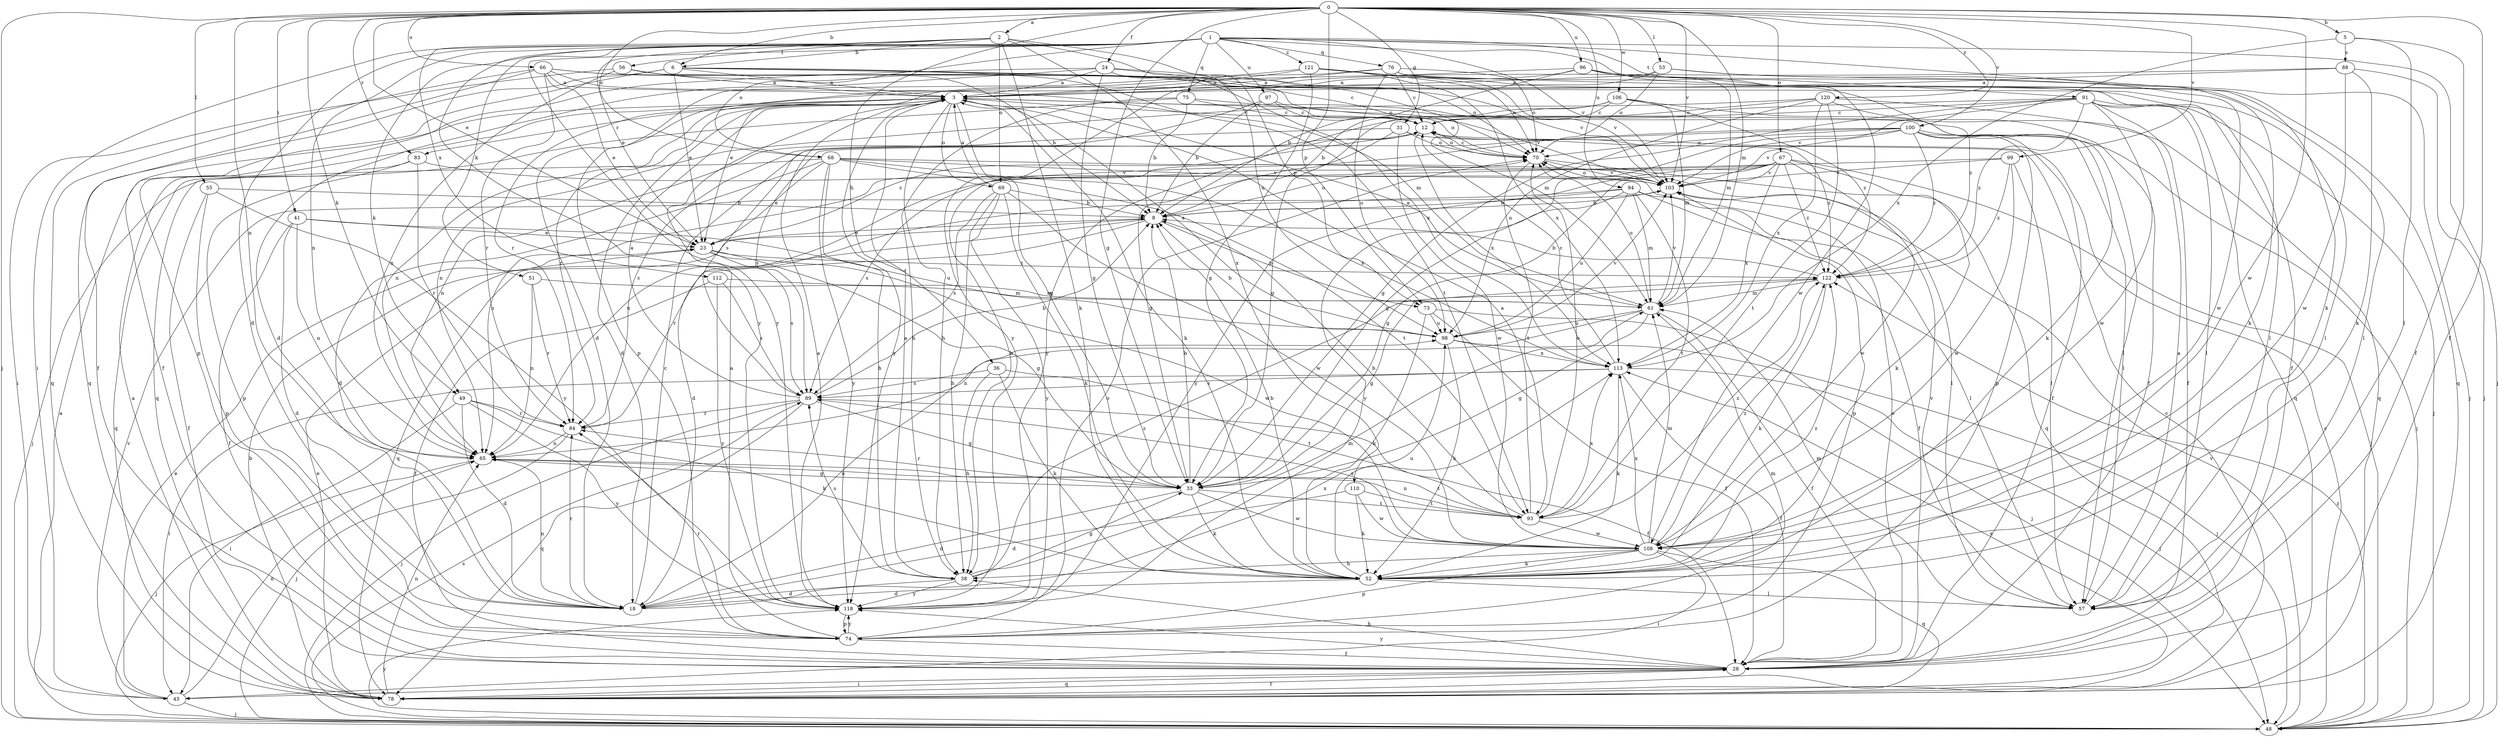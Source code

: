 strict digraph  {
0;
1;
2;
3;
5;
6;
8;
12;
18;
23;
24;
28;
31;
33;
36;
38;
41;
43;
48;
49;
51;
52;
53;
55;
56;
57;
61;
65;
66;
67;
68;
69;
70;
73;
74;
75;
76;
78;
83;
84;
88;
89;
91;
93;
94;
96;
97;
98;
99;
100;
103;
106;
108;
110;
112;
113;
118;
120;
121;
122;
0 -> 2  [label=a];
0 -> 5  [label=b];
0 -> 6  [label=b];
0 -> 23  [label=e];
0 -> 24  [label=f];
0 -> 28  [label=f];
0 -> 31  [label=g];
0 -> 33  [label=g];
0 -> 36  [label=h];
0 -> 41  [label=i];
0 -> 48  [label=j];
0 -> 49  [label=k];
0 -> 53  [label=l];
0 -> 55  [label=l];
0 -> 61  [label=m];
0 -> 65  [label=n];
0 -> 66  [label=o];
0 -> 67  [label=o];
0 -> 68  [label=o];
0 -> 73  [label=p];
0 -> 83  [label=r];
0 -> 94  [label=u];
0 -> 96  [label=u];
0 -> 99  [label=v];
0 -> 100  [label=v];
0 -> 103  [label=v];
0 -> 106  [label=w];
0 -> 108  [label=w];
0 -> 120  [label=z];
1 -> 18  [label=d];
1 -> 43  [label=i];
1 -> 48  [label=j];
1 -> 49  [label=k];
1 -> 51  [label=k];
1 -> 52  [label=k];
1 -> 65  [label=n];
1 -> 68  [label=o];
1 -> 75  [label=q];
1 -> 76  [label=q];
1 -> 91  [label=t];
1 -> 97  [label=u];
1 -> 103  [label=v];
1 -> 108  [label=w];
1 -> 118  [label=y];
1 -> 121  [label=z];
2 -> 6  [label=b];
2 -> 23  [label=e];
2 -> 52  [label=k];
2 -> 56  [label=l];
2 -> 69  [label=o];
2 -> 73  [label=p];
2 -> 98  [label=u];
2 -> 110  [label=x];
2 -> 112  [label=x];
2 -> 118  [label=y];
3 -> 12  [label=c];
3 -> 18  [label=d];
3 -> 33  [label=g];
3 -> 38  [label=h];
3 -> 52  [label=k];
3 -> 57  [label=l];
3 -> 65  [label=n];
3 -> 69  [label=o];
3 -> 83  [label=r];
3 -> 84  [label=r];
3 -> 118  [label=y];
5 -> 28  [label=f];
5 -> 57  [label=l];
5 -> 88  [label=s];
5 -> 113  [label=x];
6 -> 3  [label=a];
6 -> 12  [label=c];
6 -> 23  [label=e];
6 -> 28  [label=f];
6 -> 78  [label=q];
6 -> 93  [label=t];
6 -> 103  [label=v];
8 -> 23  [label=e];
8 -> 70  [label=o];
8 -> 73  [label=p];
8 -> 78  [label=q];
8 -> 84  [label=r];
12 -> 70  [label=o];
12 -> 113  [label=x];
18 -> 12  [label=c];
18 -> 65  [label=n];
18 -> 84  [label=r];
18 -> 98  [label=u];
18 -> 113  [label=x];
23 -> 12  [label=c];
23 -> 33  [label=g];
23 -> 89  [label=s];
23 -> 108  [label=w];
23 -> 122  [label=z];
24 -> 3  [label=a];
24 -> 18  [label=d];
24 -> 33  [label=g];
24 -> 61  [label=m];
24 -> 70  [label=o];
24 -> 74  [label=p];
24 -> 113  [label=x];
28 -> 38  [label=h];
28 -> 43  [label=i];
28 -> 70  [label=o];
28 -> 78  [label=q];
28 -> 118  [label=y];
31 -> 33  [label=g];
31 -> 65  [label=n];
31 -> 70  [label=o];
31 -> 108  [label=w];
31 -> 122  [label=z];
33 -> 8  [label=b];
33 -> 18  [label=d];
33 -> 52  [label=k];
33 -> 84  [label=r];
33 -> 93  [label=t];
33 -> 108  [label=w];
36 -> 38  [label=h];
36 -> 52  [label=k];
36 -> 89  [label=s];
36 -> 93  [label=t];
38 -> 3  [label=a];
38 -> 18  [label=d];
38 -> 33  [label=g];
38 -> 61  [label=m];
38 -> 89  [label=s];
38 -> 118  [label=y];
38 -> 122  [label=z];
41 -> 18  [label=d];
41 -> 23  [label=e];
41 -> 28  [label=f];
41 -> 65  [label=n];
41 -> 98  [label=u];
43 -> 23  [label=e];
43 -> 48  [label=j];
43 -> 65  [label=n];
43 -> 103  [label=v];
48 -> 3  [label=a];
48 -> 12  [label=c];
48 -> 89  [label=s];
48 -> 103  [label=v];
48 -> 118  [label=y];
48 -> 122  [label=z];
49 -> 18  [label=d];
49 -> 43  [label=i];
49 -> 52  [label=k];
49 -> 84  [label=r];
49 -> 118  [label=y];
51 -> 61  [label=m];
51 -> 65  [label=n];
51 -> 84  [label=r];
52 -> 8  [label=b];
52 -> 18  [label=d];
52 -> 57  [label=l];
52 -> 98  [label=u];
52 -> 122  [label=z];
53 -> 3  [label=a];
53 -> 52  [label=k];
53 -> 70  [label=o];
53 -> 108  [label=w];
53 -> 118  [label=y];
55 -> 8  [label=b];
55 -> 28  [label=f];
55 -> 74  [label=p];
55 -> 118  [label=y];
56 -> 3  [label=a];
56 -> 8  [label=b];
56 -> 43  [label=i];
56 -> 57  [label=l];
56 -> 65  [label=n];
57 -> 3  [label=a];
57 -> 61  [label=m];
57 -> 103  [label=v];
61 -> 3  [label=a];
61 -> 28  [label=f];
61 -> 33  [label=g];
61 -> 65  [label=n];
61 -> 70  [label=o];
61 -> 98  [label=u];
61 -> 103  [label=v];
65 -> 33  [label=g];
65 -> 48  [label=j];
65 -> 93  [label=t];
66 -> 3  [label=a];
66 -> 23  [label=e];
66 -> 28  [label=f];
66 -> 57  [label=l];
66 -> 61  [label=m];
66 -> 70  [label=o];
66 -> 78  [label=q];
66 -> 84  [label=r];
67 -> 33  [label=g];
67 -> 48  [label=j];
67 -> 52  [label=k];
67 -> 65  [label=n];
67 -> 89  [label=s];
67 -> 103  [label=v];
67 -> 108  [label=w];
67 -> 113  [label=x];
67 -> 118  [label=y];
67 -> 122  [label=z];
68 -> 18  [label=d];
68 -> 23  [label=e];
68 -> 38  [label=h];
68 -> 48  [label=j];
68 -> 57  [label=l];
68 -> 93  [label=t];
68 -> 103  [label=v];
68 -> 113  [label=x];
68 -> 118  [label=y];
69 -> 3  [label=a];
69 -> 8  [label=b];
69 -> 38  [label=h];
69 -> 52  [label=k];
69 -> 89  [label=s];
69 -> 108  [label=w];
69 -> 118  [label=y];
70 -> 12  [label=c];
70 -> 78  [label=q];
70 -> 93  [label=t];
70 -> 103  [label=v];
73 -> 28  [label=f];
73 -> 48  [label=j];
73 -> 52  [label=k];
73 -> 98  [label=u];
74 -> 3  [label=a];
74 -> 28  [label=f];
74 -> 61  [label=m];
74 -> 70  [label=o];
74 -> 84  [label=r];
74 -> 118  [label=y];
75 -> 8  [label=b];
75 -> 12  [label=c];
75 -> 38  [label=h];
75 -> 78  [label=q];
75 -> 103  [label=v];
76 -> 3  [label=a];
76 -> 12  [label=c];
76 -> 18  [label=d];
76 -> 57  [label=l];
76 -> 70  [label=o];
76 -> 78  [label=q];
76 -> 98  [label=u];
78 -> 3  [label=a];
78 -> 8  [label=b];
78 -> 12  [label=c];
78 -> 23  [label=e];
78 -> 28  [label=f];
78 -> 65  [label=n];
78 -> 113  [label=x];
83 -> 74  [label=p];
83 -> 78  [label=q];
83 -> 84  [label=r];
83 -> 103  [label=v];
84 -> 12  [label=c];
84 -> 48  [label=j];
84 -> 65  [label=n];
88 -> 3  [label=a];
88 -> 48  [label=j];
88 -> 52  [label=k];
88 -> 84  [label=r];
88 -> 108  [label=w];
89 -> 3  [label=a];
89 -> 8  [label=b];
89 -> 28  [label=f];
89 -> 33  [label=g];
89 -> 48  [label=j];
89 -> 78  [label=q];
89 -> 84  [label=r];
91 -> 12  [label=c];
91 -> 28  [label=f];
91 -> 33  [label=g];
91 -> 48  [label=j];
91 -> 57  [label=l];
91 -> 78  [label=q];
91 -> 103  [label=v];
91 -> 108  [label=w];
91 -> 118  [label=y];
91 -> 122  [label=z];
93 -> 3  [label=a];
93 -> 8  [label=b];
93 -> 65  [label=n];
93 -> 70  [label=o];
93 -> 108  [label=w];
93 -> 113  [label=x];
93 -> 122  [label=z];
94 -> 8  [label=b];
94 -> 18  [label=d];
94 -> 28  [label=f];
94 -> 57  [label=l];
94 -> 61  [label=m];
94 -> 93  [label=t];
94 -> 98  [label=u];
94 -> 118  [label=y];
96 -> 3  [label=a];
96 -> 8  [label=b];
96 -> 23  [label=e];
96 -> 48  [label=j];
96 -> 61  [label=m];
96 -> 122  [label=z];
97 -> 8  [label=b];
97 -> 12  [label=c];
97 -> 70  [label=o];
97 -> 89  [label=s];
98 -> 3  [label=a];
98 -> 8  [label=b];
98 -> 48  [label=j];
98 -> 52  [label=k];
98 -> 103  [label=v];
98 -> 113  [label=x];
99 -> 57  [label=l];
99 -> 65  [label=n];
99 -> 103  [label=v];
99 -> 108  [label=w];
99 -> 122  [label=z];
100 -> 28  [label=f];
100 -> 33  [label=g];
100 -> 38  [label=h];
100 -> 48  [label=j];
100 -> 57  [label=l];
100 -> 70  [label=o];
100 -> 74  [label=p];
100 -> 89  [label=s];
100 -> 103  [label=v];
100 -> 122  [label=z];
103 -> 8  [label=b];
103 -> 70  [label=o];
103 -> 74  [label=p];
106 -> 8  [label=b];
106 -> 12  [label=c];
106 -> 33  [label=g];
106 -> 52  [label=k];
106 -> 61  [label=m];
106 -> 122  [label=z];
108 -> 38  [label=h];
108 -> 43  [label=i];
108 -> 52  [label=k];
108 -> 61  [label=m];
108 -> 74  [label=p];
108 -> 78  [label=q];
108 -> 89  [label=s];
108 -> 113  [label=x];
108 -> 122  [label=z];
110 -> 18  [label=d];
110 -> 52  [label=k];
110 -> 93  [label=t];
110 -> 108  [label=w];
112 -> 28  [label=f];
112 -> 61  [label=m];
112 -> 89  [label=s];
112 -> 118  [label=y];
113 -> 12  [label=c];
113 -> 28  [label=f];
113 -> 43  [label=i];
113 -> 48  [label=j];
113 -> 52  [label=k];
113 -> 89  [label=s];
118 -> 3  [label=a];
118 -> 74  [label=p];
120 -> 12  [label=c];
120 -> 28  [label=f];
120 -> 65  [label=n];
120 -> 78  [label=q];
120 -> 93  [label=t];
120 -> 98  [label=u];
120 -> 113  [label=x];
121 -> 3  [label=a];
121 -> 28  [label=f];
121 -> 33  [label=g];
121 -> 70  [label=o];
121 -> 74  [label=p];
121 -> 103  [label=v];
121 -> 113  [label=x];
122 -> 8  [label=b];
122 -> 33  [label=g];
122 -> 52  [label=k];
122 -> 61  [label=m];
}
